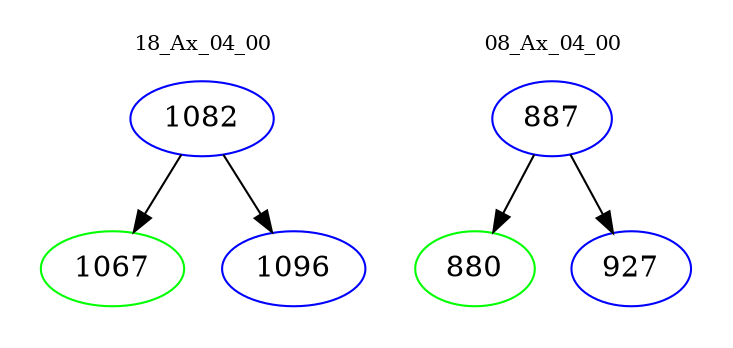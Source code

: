 digraph{
subgraph cluster_0 {
color = white
label = "18_Ax_04_00";
fontsize=10;
T0_1082 [label="1082", color="blue"]
T0_1082 -> T0_1067 [color="black"]
T0_1067 [label="1067", color="green"]
T0_1082 -> T0_1096 [color="black"]
T0_1096 [label="1096", color="blue"]
}
subgraph cluster_1 {
color = white
label = "08_Ax_04_00";
fontsize=10;
T1_887 [label="887", color="blue"]
T1_887 -> T1_880 [color="black"]
T1_880 [label="880", color="green"]
T1_887 -> T1_927 [color="black"]
T1_927 [label="927", color="blue"]
}
}
